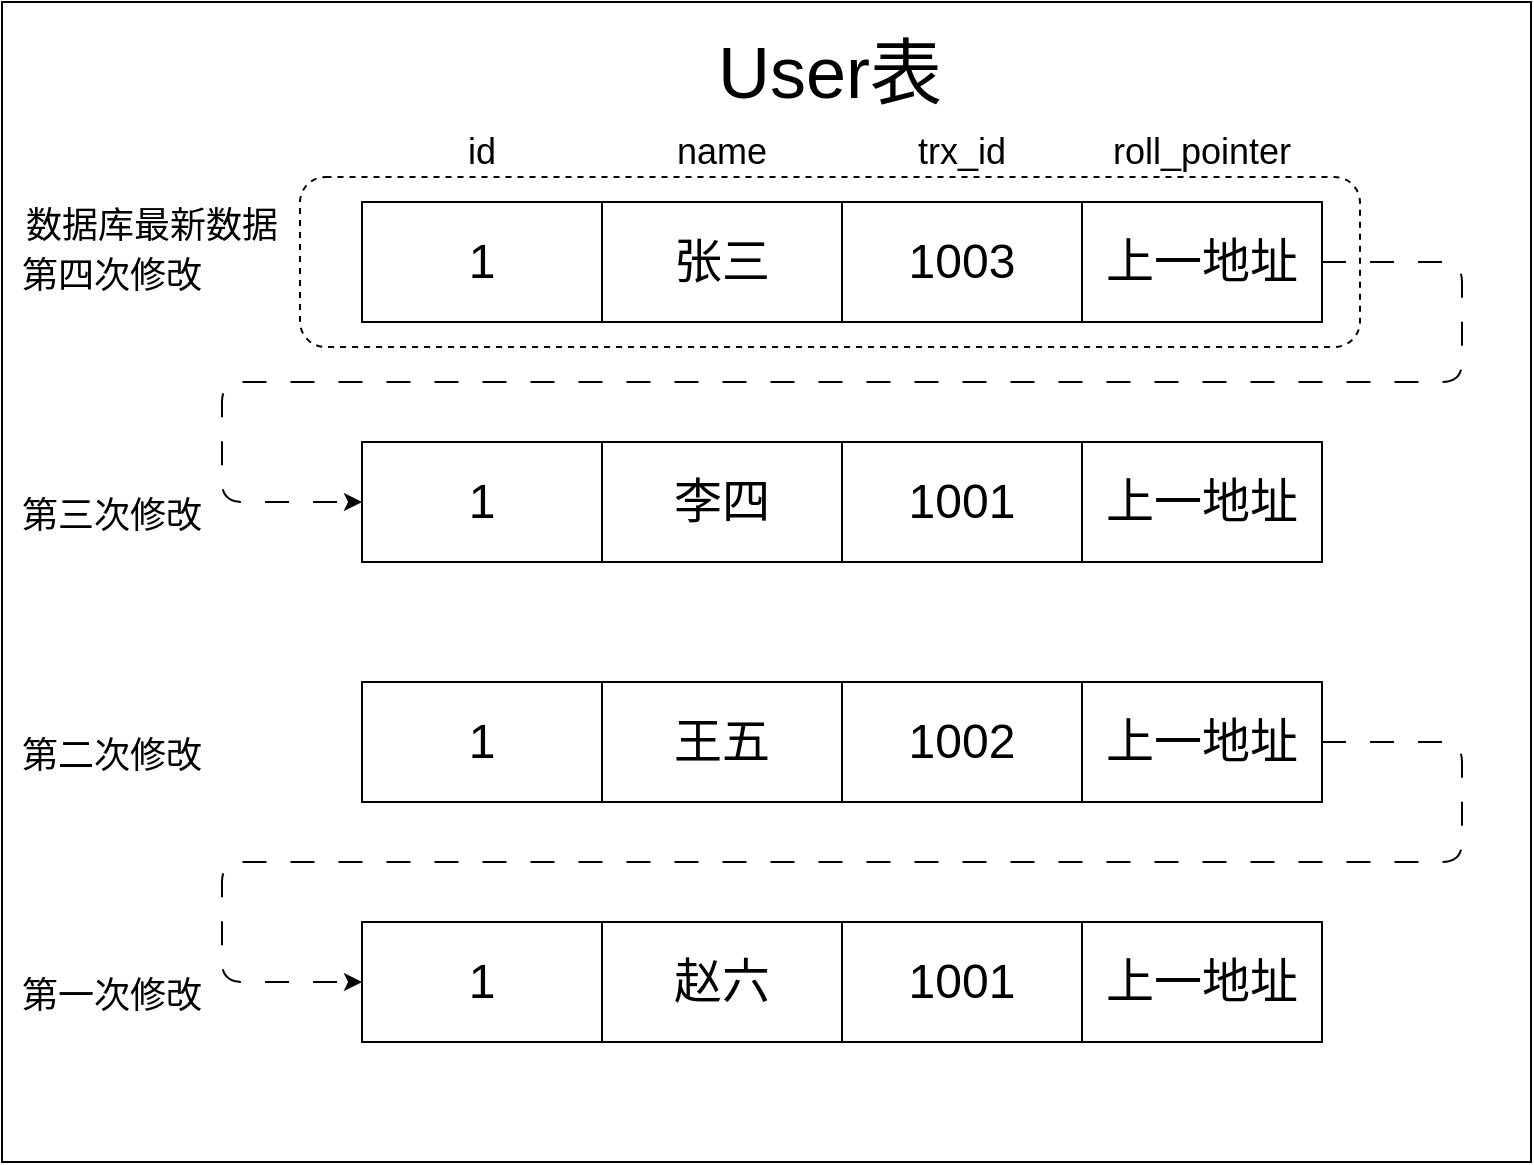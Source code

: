 <mxfile>
    <diagram id="abLrTeT4Zs4_mOs3DVsZ" name="第 1 页">
        <mxGraphModel dx="978" dy="1861" grid="1" gridSize="10" guides="1" tooltips="1" connect="1" arrows="1" fold="1" page="1" pageScale="1" pageWidth="827" pageHeight="1169" math="0" shadow="0">
            <root>
                <mxCell id="0"/>
                <mxCell id="1" parent="0"/>
                <mxCell id="6" value="" style="rounded=0;whiteSpace=wrap;html=1;" parent="1" vertex="1">
                    <mxGeometry y="-10" width="764.5" height="580" as="geometry"/>
                </mxCell>
                <mxCell id="43" value="" style="rounded=1;whiteSpace=wrap;html=1;fontSize=18;dashed=1;" parent="1" vertex="1">
                    <mxGeometry x="149" y="77.5" width="530" height="85" as="geometry"/>
                </mxCell>
                <mxCell id="7" value="&lt;font style=&quot;font-size: 24px;&quot;&gt;1&lt;/font&gt;" style="rounded=0;whiteSpace=wrap;html=1;" parent="1" vertex="1">
                    <mxGeometry x="180" y="90" width="120" height="60" as="geometry"/>
                </mxCell>
                <mxCell id="8" value="&lt;span style=&quot;font-size: 24px;&quot;&gt;张三&lt;/span&gt;" style="rounded=0;whiteSpace=wrap;html=1;" parent="1" vertex="1">
                    <mxGeometry x="300" y="90" width="120" height="60" as="geometry"/>
                </mxCell>
                <mxCell id="9" value="&lt;span style=&quot;font-size: 24px;&quot;&gt;1003&lt;/span&gt;" style="rounded=0;whiteSpace=wrap;html=1;" parent="1" vertex="1">
                    <mxGeometry x="420" y="90" width="120" height="60" as="geometry"/>
                </mxCell>
                <mxCell id="29" style="edgeStyle=none;html=1;exitX=1;exitY=0.5;exitDx=0;exitDy=0;entryX=0;entryY=0.5;entryDx=0;entryDy=0;fontSize=18;dashed=1;dashPattern=12 12;" parent="1" source="10" target="11" edge="1">
                    <mxGeometry relative="1" as="geometry">
                        <Array as="points">
                            <mxPoint x="730" y="120"/>
                            <mxPoint x="730" y="180"/>
                            <mxPoint x="110" y="180"/>
                            <mxPoint x="110" y="240"/>
                        </Array>
                    </mxGeometry>
                </mxCell>
                <mxCell id="10" value="&lt;span style=&quot;font-size: 24px;&quot;&gt;上一地址&lt;/span&gt;" style="rounded=0;whiteSpace=wrap;html=1;" parent="1" vertex="1">
                    <mxGeometry x="540" y="90" width="120" height="60" as="geometry"/>
                </mxCell>
                <mxCell id="11" value="&lt;span style=&quot;font-size: 24px;&quot;&gt;1&lt;/span&gt;" style="rounded=0;whiteSpace=wrap;html=1;" parent="1" vertex="1">
                    <mxGeometry x="180" y="210" width="120" height="60" as="geometry"/>
                </mxCell>
                <mxCell id="12" value="&lt;span style=&quot;font-size: 24px;&quot;&gt;李四&lt;/span&gt;" style="rounded=0;whiteSpace=wrap;html=1;" parent="1" vertex="1">
                    <mxGeometry x="300" y="210" width="120" height="60" as="geometry"/>
                </mxCell>
                <mxCell id="13" value="&lt;span style=&quot;font-size: 24px;&quot;&gt;1001&lt;/span&gt;" style="rounded=0;whiteSpace=wrap;html=1;" parent="1" vertex="1">
                    <mxGeometry x="420" y="210" width="120" height="60" as="geometry"/>
                </mxCell>
                <mxCell id="14" value="&lt;span style=&quot;font-size: 24px;&quot;&gt;上一地址&lt;/span&gt;" style="rounded=0;whiteSpace=wrap;html=1;" parent="1" vertex="1">
                    <mxGeometry x="540" y="210" width="120" height="60" as="geometry"/>
                </mxCell>
                <mxCell id="15" value="&lt;span style=&quot;font-size: 24px;&quot;&gt;1&lt;/span&gt;" style="rounded=0;whiteSpace=wrap;html=1;" parent="1" vertex="1">
                    <mxGeometry x="180" y="330" width="120" height="60" as="geometry"/>
                </mxCell>
                <mxCell id="16" value="&lt;span style=&quot;font-size: 24px;&quot;&gt;王五&lt;/span&gt;" style="rounded=0;whiteSpace=wrap;html=1;" parent="1" vertex="1">
                    <mxGeometry x="300" y="330" width="120" height="60" as="geometry"/>
                </mxCell>
                <mxCell id="17" value="&lt;span style=&quot;font-size: 24px;&quot;&gt;1002&lt;/span&gt;" style="rounded=0;whiteSpace=wrap;html=1;" parent="1" vertex="1">
                    <mxGeometry x="420" y="330" width="120" height="60" as="geometry"/>
                </mxCell>
                <mxCell id="36" style="edgeStyle=none;html=1;exitX=1;exitY=0.5;exitDx=0;exitDy=0;entryX=0;entryY=0.5;entryDx=0;entryDy=0;dashed=1;dashPattern=12 12;fontSize=18;" parent="1" source="18" target="19" edge="1">
                    <mxGeometry relative="1" as="geometry">
                        <Array as="points">
                            <mxPoint x="730" y="360"/>
                            <mxPoint x="730" y="420"/>
                            <mxPoint x="110" y="420"/>
                            <mxPoint x="110" y="480"/>
                        </Array>
                    </mxGeometry>
                </mxCell>
                <mxCell id="18" value="&lt;span style=&quot;font-size: 24px;&quot;&gt;上一地址&lt;/span&gt;" style="rounded=0;whiteSpace=wrap;html=1;" parent="1" vertex="1">
                    <mxGeometry x="540" y="330" width="120" height="60" as="geometry"/>
                </mxCell>
                <mxCell id="19" value="&lt;span style=&quot;font-size: 24px;&quot;&gt;1&lt;/span&gt;" style="rounded=0;whiteSpace=wrap;html=1;" parent="1" vertex="1">
                    <mxGeometry x="180" y="450" width="120" height="60" as="geometry"/>
                </mxCell>
                <mxCell id="20" value="&lt;span style=&quot;font-size: 24px;&quot;&gt;赵六&lt;/span&gt;" style="rounded=0;whiteSpace=wrap;html=1;" parent="1" vertex="1">
                    <mxGeometry x="300" y="450" width="120" height="60" as="geometry"/>
                </mxCell>
                <mxCell id="21" value="&lt;span style=&quot;font-size: 24px;&quot;&gt;1001&lt;/span&gt;" style="rounded=0;whiteSpace=wrap;html=1;" parent="1" vertex="1">
                    <mxGeometry x="420" y="450" width="120" height="60" as="geometry"/>
                </mxCell>
                <mxCell id="22" value="&lt;span style=&quot;font-size: 24px;&quot;&gt;上一地址&lt;/span&gt;" style="rounded=0;whiteSpace=wrap;html=1;" parent="1" vertex="1">
                    <mxGeometry x="540" y="450" width="120" height="60" as="geometry"/>
                </mxCell>
                <mxCell id="24" value="&lt;font style=&quot;font-size: 18px;&quot;&gt;id&lt;/font&gt;" style="text;html=1;strokeColor=none;fillColor=none;align=center;verticalAlign=middle;whiteSpace=wrap;rounded=0;" parent="1" vertex="1">
                    <mxGeometry x="210" y="50" width="60" height="30" as="geometry"/>
                </mxCell>
                <mxCell id="25" value="&lt;font style=&quot;font-size: 18px;&quot;&gt;name&lt;br&gt;&lt;/font&gt;" style="text;html=1;strokeColor=none;fillColor=none;align=center;verticalAlign=middle;whiteSpace=wrap;rounded=0;" parent="1" vertex="1">
                    <mxGeometry x="330" y="50" width="60" height="30" as="geometry"/>
                </mxCell>
                <mxCell id="26" value="&lt;font style=&quot;font-size: 18px;&quot;&gt;trx_id&lt;br&gt;&lt;/font&gt;" style="text;html=1;strokeColor=none;fillColor=none;align=center;verticalAlign=middle;whiteSpace=wrap;rounded=0;" parent="1" vertex="1">
                    <mxGeometry x="450" y="50" width="60" height="30" as="geometry"/>
                </mxCell>
                <mxCell id="27" value="&lt;font style=&quot;font-size: 18px;&quot;&gt;roll_pointer&lt;br&gt;&lt;/font&gt;" style="text;html=1;strokeColor=none;fillColor=none;align=center;verticalAlign=middle;whiteSpace=wrap;rounded=0;" parent="1" vertex="1">
                    <mxGeometry x="550" y="50" width="100" height="30" as="geometry"/>
                </mxCell>
                <mxCell id="37" value="&lt;font style=&quot;font-size: 36px;&quot;&gt;User表&lt;/font&gt;" style="text;html=1;strokeColor=none;fillColor=none;align=center;verticalAlign=middle;whiteSpace=wrap;rounded=0;fontSize=18;" parent="1" vertex="1">
                    <mxGeometry x="341" y="10" width="146" height="30" as="geometry"/>
                </mxCell>
                <mxCell id="38" value="&lt;font style=&quot;font-size: 18px;&quot;&gt;第一次修改&lt;/font&gt;" style="text;html=1;strokeColor=none;fillColor=none;align=center;verticalAlign=middle;whiteSpace=wrap;rounded=0;fontSize=36;" parent="1" vertex="1">
                    <mxGeometry y="465" width="110" height="30" as="geometry"/>
                </mxCell>
                <mxCell id="39" value="&lt;font style=&quot;font-size: 18px;&quot;&gt;第二次修改&lt;/font&gt;" style="text;html=1;strokeColor=none;fillColor=none;align=center;verticalAlign=middle;whiteSpace=wrap;rounded=0;fontSize=36;" parent="1" vertex="1">
                    <mxGeometry y="345" width="110" height="30" as="geometry"/>
                </mxCell>
                <mxCell id="40" value="&lt;font style=&quot;font-size: 18px;&quot;&gt;第三次修改&lt;/font&gt;" style="text;html=1;strokeColor=none;fillColor=none;align=center;verticalAlign=middle;whiteSpace=wrap;rounded=0;fontSize=36;" parent="1" vertex="1">
                    <mxGeometry y="225" width="110" height="30" as="geometry"/>
                </mxCell>
                <mxCell id="41" value="&lt;font style=&quot;font-size: 18px;&quot;&gt;第四次修改&lt;/font&gt;" style="text;html=1;strokeColor=none;fillColor=none;align=center;verticalAlign=middle;whiteSpace=wrap;rounded=0;fontSize=36;" parent="1" vertex="1">
                    <mxGeometry y="105" width="110" height="30" as="geometry"/>
                </mxCell>
                <mxCell id="42" value="&lt;span style=&quot;font-size: 18px;&quot;&gt;数据库最新数据&lt;/span&gt;" style="text;html=1;strokeColor=none;fillColor=none;align=center;verticalAlign=middle;whiteSpace=wrap;rounded=0;fontSize=36;" parent="1" vertex="1">
                    <mxGeometry y="80" width="150" height="30" as="geometry"/>
                </mxCell>
            </root>
        </mxGraphModel>
    </diagram>
</mxfile>